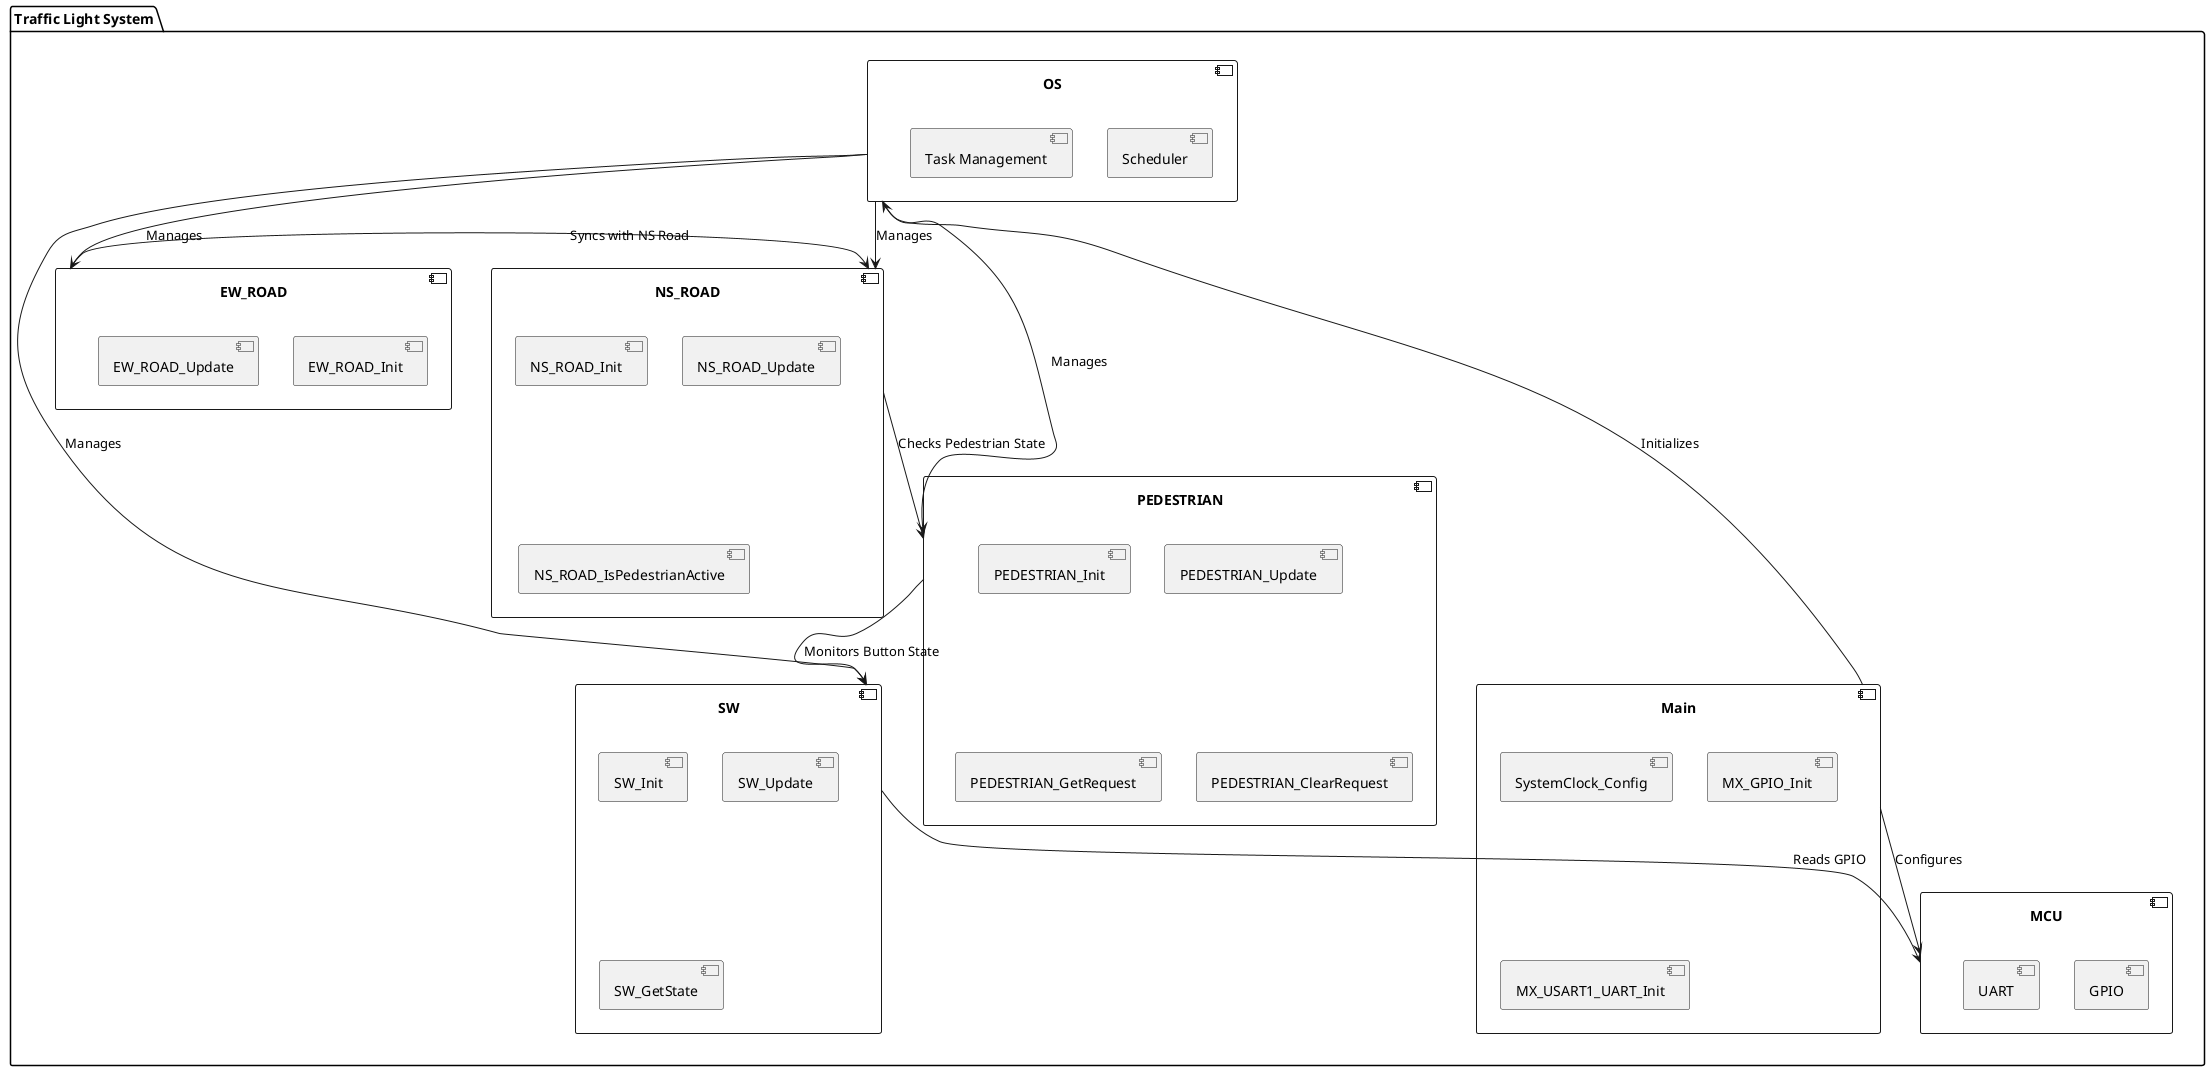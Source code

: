 @startuml
package "Traffic Light System" {
    component "OS" as OS {
        component "Scheduler" as Scheduler
        component "Task Management" as TaskManagement
    }

    component "NS_ROAD" as NSRoad {
        component "NS_ROAD_Init" as NSRoadInit
        component "NS_ROAD_Update" as NSRoadUpdate
        component "NS_ROAD_IsPedestrianActive" as NSRoadIsPedestrianActive
    }

    component "EW_ROAD" as EWRoad {
        component "EW_ROAD_Init" as EWRoadInit
        component "EW_ROAD_Update" as EWRoadUpdate
    }

    component "PEDESTRIAN" as Pedestrian {
        component "PEDESTRIAN_Init" as PedestrianInit
        component "PEDESTRIAN_Update" as PedestrianUpdate
        component "PEDESTRIAN_GetRequest" as PedestrianGetRequest
        component "PEDESTRIAN_ClearRequest" as PedestrianClearRequest
    }

    component "SW" as SW {
        component "SW_Init" as SWInit
        component "SW_Update" as SWUpdate
        component "SW_GetState" as SWGetState
    }

    component "MCU" as MCU {
        component "GPIO" as GPIO
        component "UART" as UART
    }

    component "Main" as Main {
        component "SystemClock_Config" as SystemClockConfig
        component "MX_GPIO_Init" as MXGPIOInit
        component "MX_USART1_UART_Init" as MXUSART1UARTInit
    }

    OS --> NSRoad : Manages
    OS --> EWRoad : Manages
    OS --> Pedestrian : Manages
    OS --> SW : Manages

    NSRoad --> Pedestrian : Checks Pedestrian State
    EWRoad --> NSRoad : Syncs with NS Road
    Pedestrian --> SW : Monitors Button State
    SW --> MCU : Reads GPIO
    Main --> OS : Initializes
    Main --> MCU : Configures
}

@enduml